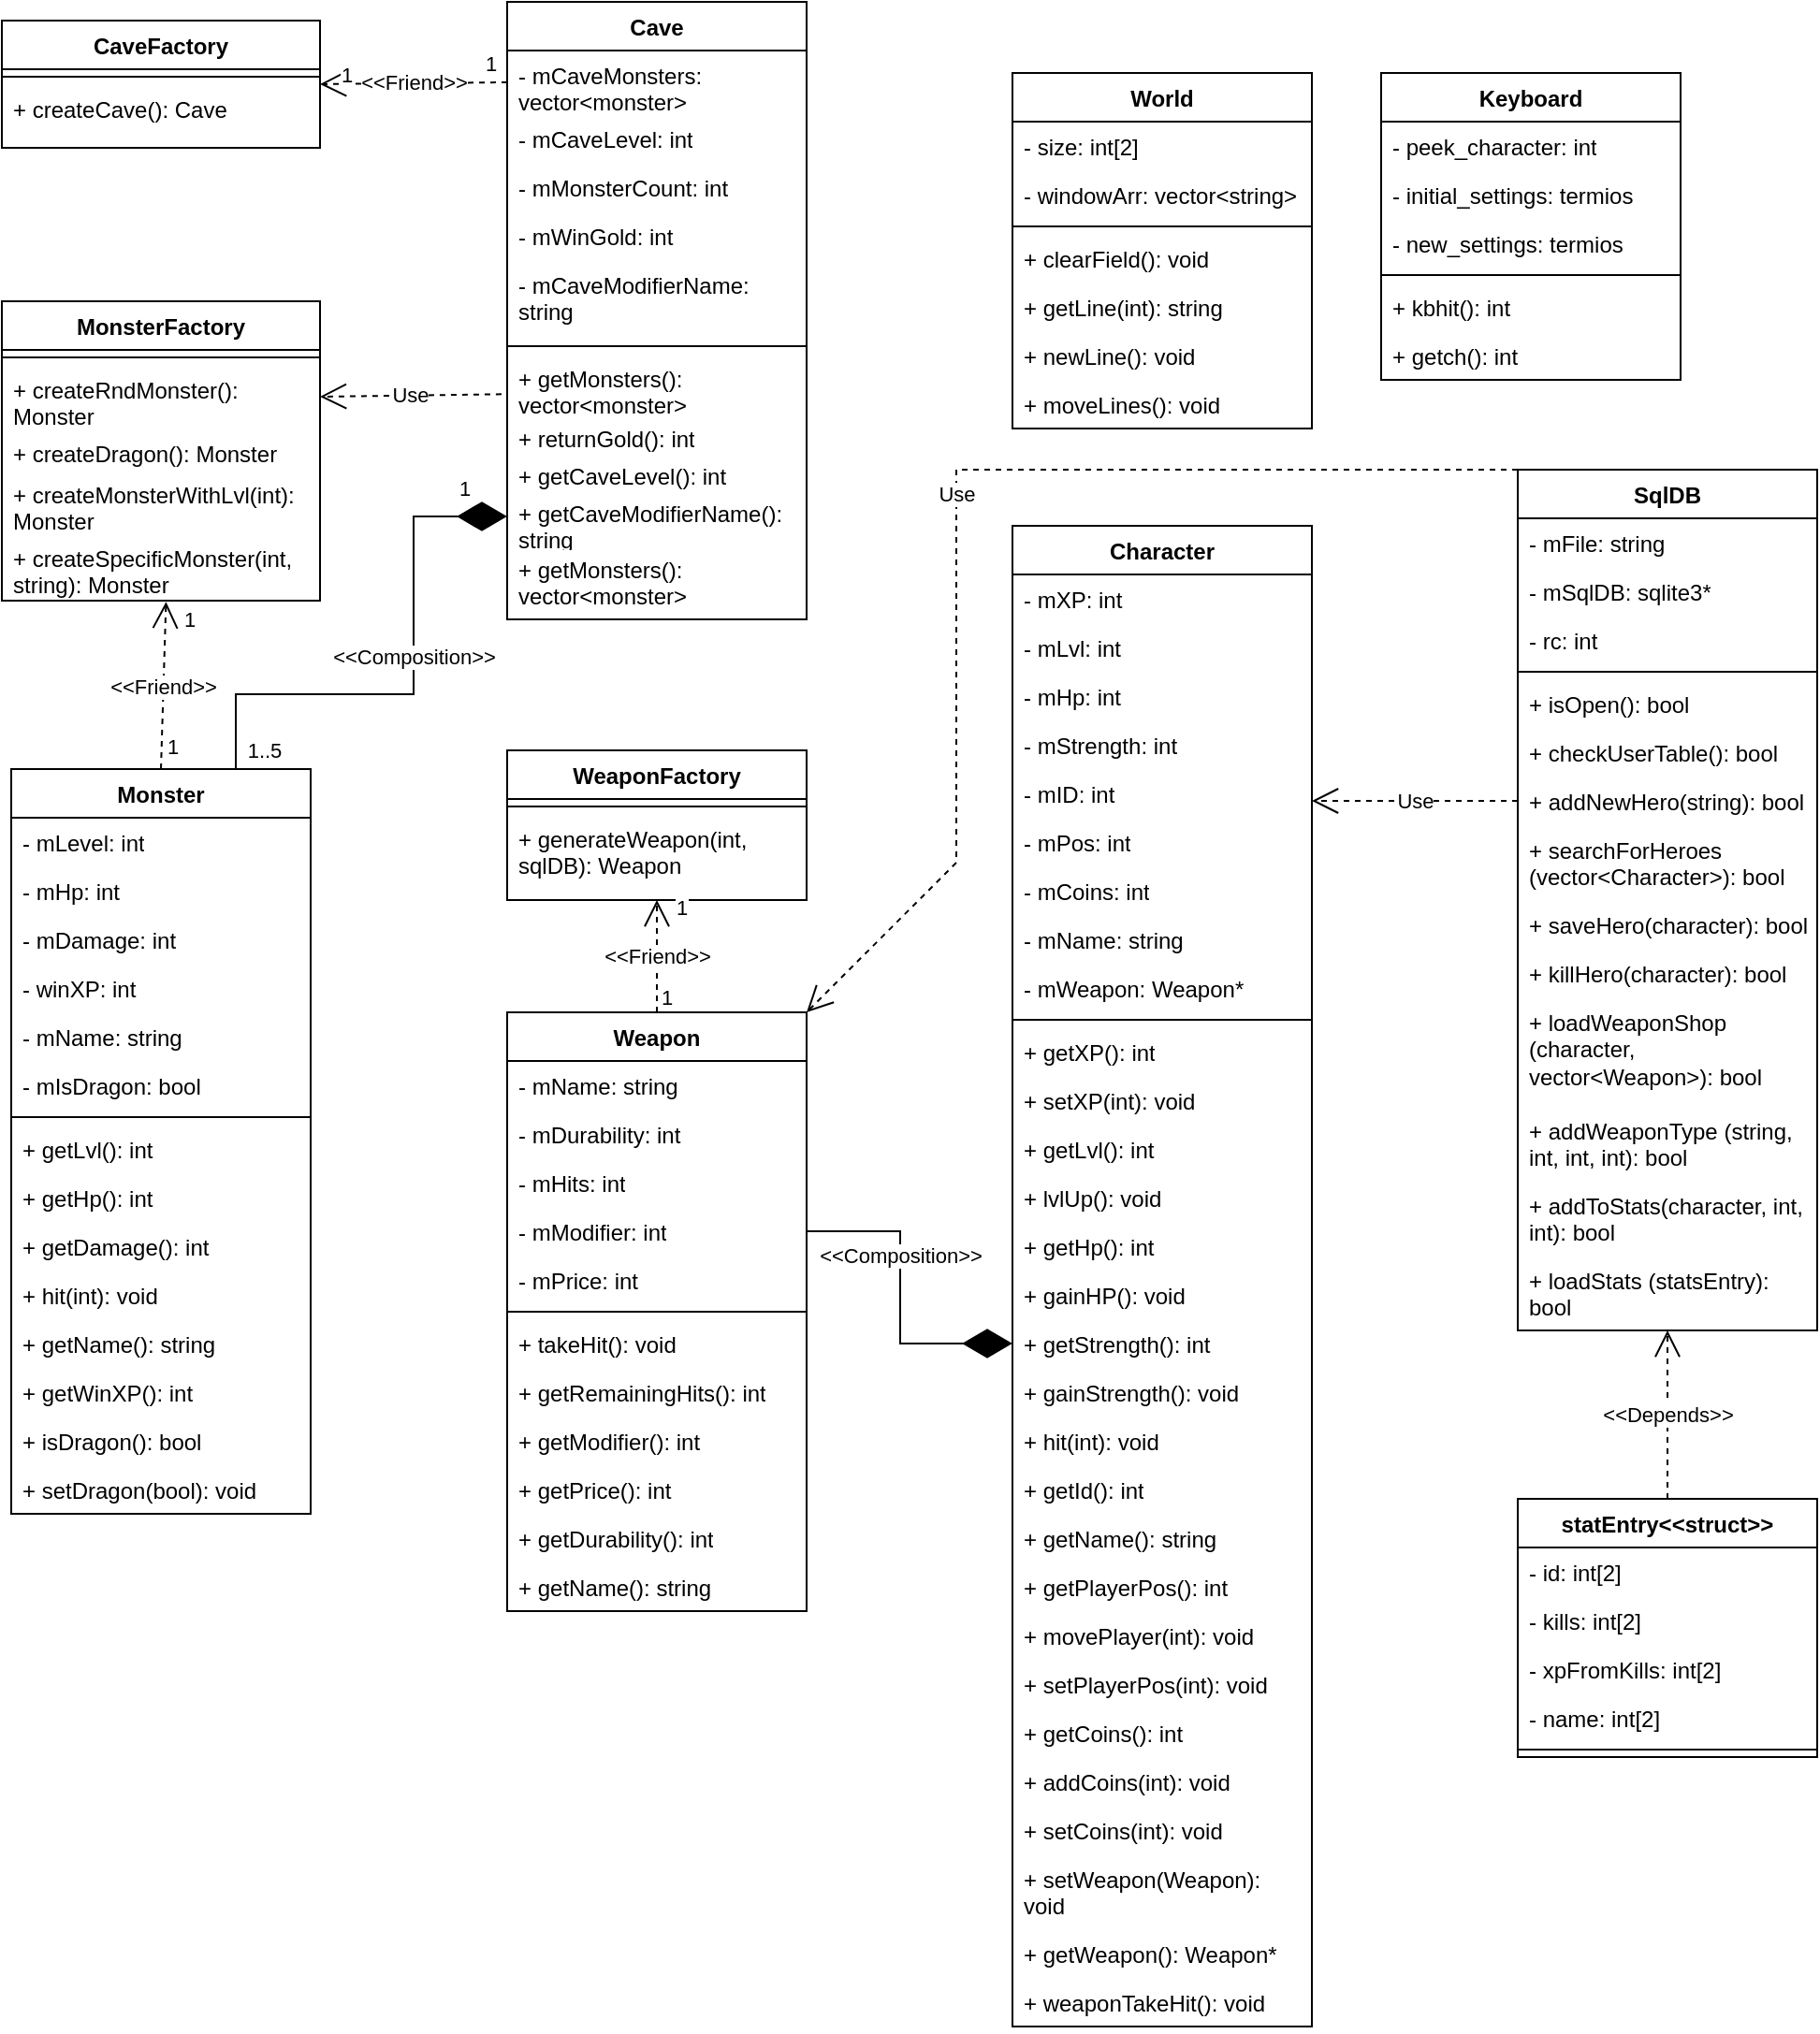 <mxfile version="27.0.5">
  <diagram id="C5RBs43oDa-KdzZeNtuy" name="Page-1">
    <mxGraphModel dx="1659" dy="971" grid="1" gridSize="10" guides="1" tooltips="1" connect="1" arrows="1" fold="1" page="1" pageScale="1" pageWidth="827" pageHeight="1169" math="0" shadow="0">
      <root>
        <mxCell id="WIyWlLk6GJQsqaUBKTNV-0" />
        <mxCell id="WIyWlLk6GJQsqaUBKTNV-1" parent="WIyWlLk6GJQsqaUBKTNV-0" />
        <mxCell id="52d4Of6Fy-C0cJoP4BgS-3" value="SqlDB" style="swimlane;fontStyle=1;align=center;verticalAlign=top;childLayout=stackLayout;horizontal=1;startSize=26;horizontalStack=0;resizeParent=1;resizeParentMax=0;resizeLast=0;collapsible=1;marginBottom=0;whiteSpace=wrap;html=1;" parent="WIyWlLk6GJQsqaUBKTNV-1" vertex="1">
          <mxGeometry x="900" y="270" width="160" height="460" as="geometry">
            <mxRectangle x="550" y="70" width="70" height="30" as="alternateBounds" />
          </mxGeometry>
        </mxCell>
        <mxCell id="52d4Of6Fy-C0cJoP4BgS-4" value="- mFile: string&lt;div&gt;&lt;br&gt;&lt;/div&gt;" style="text;strokeColor=none;fillColor=none;align=left;verticalAlign=top;spacingLeft=4;spacingRight=4;overflow=hidden;rotatable=0;points=[[0,0.5],[1,0.5]];portConstraint=eastwest;whiteSpace=wrap;html=1;" parent="52d4Of6Fy-C0cJoP4BgS-3" vertex="1">
          <mxGeometry y="26" width="160" height="26" as="geometry" />
        </mxCell>
        <mxCell id="52d4Of6Fy-C0cJoP4BgS-7" value="- mSqlDB: sqlite3*&lt;div&gt;&lt;br&gt;&lt;/div&gt;" style="text;strokeColor=none;fillColor=none;align=left;verticalAlign=top;spacingLeft=4;spacingRight=4;overflow=hidden;rotatable=0;points=[[0,0.5],[1,0.5]];portConstraint=eastwest;whiteSpace=wrap;html=1;" parent="52d4Of6Fy-C0cJoP4BgS-3" vertex="1">
          <mxGeometry y="52" width="160" height="26" as="geometry" />
        </mxCell>
        <mxCell id="52d4Of6Fy-C0cJoP4BgS-8" value="- rc: int&lt;div&gt;&lt;br&gt;&lt;/div&gt;" style="text;strokeColor=none;fillColor=none;align=left;verticalAlign=top;spacingLeft=4;spacingRight=4;overflow=hidden;rotatable=0;points=[[0,0.5],[1,0.5]];portConstraint=eastwest;whiteSpace=wrap;html=1;" parent="52d4Of6Fy-C0cJoP4BgS-3" vertex="1">
          <mxGeometry y="78" width="160" height="26" as="geometry" />
        </mxCell>
        <mxCell id="52d4Of6Fy-C0cJoP4BgS-5" value="" style="line;strokeWidth=1;fillColor=none;align=left;verticalAlign=middle;spacingTop=-1;spacingLeft=3;spacingRight=3;rotatable=0;labelPosition=right;points=[];portConstraint=eastwest;strokeColor=inherit;" parent="52d4Of6Fy-C0cJoP4BgS-3" vertex="1">
          <mxGeometry y="104" width="160" height="8" as="geometry" />
        </mxCell>
        <mxCell id="52d4Of6Fy-C0cJoP4BgS-6" value="+ isOpen(): bool" style="text;strokeColor=none;fillColor=none;align=left;verticalAlign=top;spacingLeft=4;spacingRight=4;overflow=hidden;rotatable=0;points=[[0,0.5],[1,0.5]];portConstraint=eastwest;whiteSpace=wrap;html=1;" parent="52d4Of6Fy-C0cJoP4BgS-3" vertex="1">
          <mxGeometry y="112" width="160" height="26" as="geometry" />
        </mxCell>
        <mxCell id="52d4Of6Fy-C0cJoP4BgS-9" value="+ checkUserTable(): bool" style="text;strokeColor=none;fillColor=none;align=left;verticalAlign=top;spacingLeft=4;spacingRight=4;overflow=hidden;rotatable=0;points=[[0,0.5],[1,0.5]];portConstraint=eastwest;whiteSpace=wrap;html=1;" parent="52d4Of6Fy-C0cJoP4BgS-3" vertex="1">
          <mxGeometry y="138" width="160" height="26" as="geometry" />
        </mxCell>
        <mxCell id="52d4Of6Fy-C0cJoP4BgS-10" value="+ addNewHero(string): bool" style="text;strokeColor=none;fillColor=none;align=left;verticalAlign=top;spacingLeft=4;spacingRight=4;overflow=hidden;rotatable=0;points=[[0,0.5],[1,0.5]];portConstraint=eastwest;whiteSpace=wrap;html=1;" parent="52d4Of6Fy-C0cJoP4BgS-3" vertex="1">
          <mxGeometry y="164" width="160" height="26" as="geometry" />
        </mxCell>
        <mxCell id="52d4Of6Fy-C0cJoP4BgS-12" value="+ searchForHeroes (vector&amp;lt;Character&amp;gt;): bool" style="text;strokeColor=none;fillColor=none;align=left;verticalAlign=top;spacingLeft=4;spacingRight=4;overflow=hidden;rotatable=0;points=[[0,0.5],[1,0.5]];portConstraint=eastwest;whiteSpace=wrap;html=1;" parent="52d4Of6Fy-C0cJoP4BgS-3" vertex="1">
          <mxGeometry y="190" width="160" height="40" as="geometry" />
        </mxCell>
        <mxCell id="52d4Of6Fy-C0cJoP4BgS-11" value="+ saveHero(character): bool" style="text;strokeColor=none;fillColor=none;align=left;verticalAlign=top;spacingLeft=4;spacingRight=4;overflow=hidden;rotatable=0;points=[[0,0.5],[1,0.5]];portConstraint=eastwest;whiteSpace=wrap;html=1;" parent="52d4Of6Fy-C0cJoP4BgS-3" vertex="1">
          <mxGeometry y="230" width="160" height="26" as="geometry" />
        </mxCell>
        <mxCell id="52d4Of6Fy-C0cJoP4BgS-13" value="+ killHero(character): bool" style="text;strokeColor=none;fillColor=none;align=left;verticalAlign=top;spacingLeft=4;spacingRight=4;overflow=hidden;rotatable=0;points=[[0,0.5],[1,0.5]];portConstraint=eastwest;whiteSpace=wrap;html=1;" parent="52d4Of6Fy-C0cJoP4BgS-3" vertex="1">
          <mxGeometry y="256" width="160" height="26" as="geometry" />
        </mxCell>
        <mxCell id="X3dTfaECJnd7xUHL-EBQ-15" value="+ loadWeaponShop (character, vector&amp;lt;Weapon&amp;gt;): bool" style="text;strokeColor=none;fillColor=none;align=left;verticalAlign=top;spacingLeft=4;spacingRight=4;overflow=hidden;rotatable=0;points=[[0,0.5],[1,0.5]];portConstraint=eastwest;whiteSpace=wrap;html=1;" vertex="1" parent="52d4Of6Fy-C0cJoP4BgS-3">
          <mxGeometry y="282" width="160" height="58" as="geometry" />
        </mxCell>
        <mxCell id="X3dTfaECJnd7xUHL-EBQ-16" value="+ addWeaponType (string, int, int, int): bool" style="text;strokeColor=none;fillColor=none;align=left;verticalAlign=top;spacingLeft=4;spacingRight=4;overflow=hidden;rotatable=0;points=[[0,0.5],[1,0.5]];portConstraint=eastwest;whiteSpace=wrap;html=1;" vertex="1" parent="52d4Of6Fy-C0cJoP4BgS-3">
          <mxGeometry y="340" width="160" height="40" as="geometry" />
        </mxCell>
        <mxCell id="X3dTfaECJnd7xUHL-EBQ-17" value="+ addToStats(character, int, int): bool" style="text;strokeColor=none;fillColor=none;align=left;verticalAlign=top;spacingLeft=4;spacingRight=4;overflow=hidden;rotatable=0;points=[[0,0.5],[1,0.5]];portConstraint=eastwest;whiteSpace=wrap;html=1;" vertex="1" parent="52d4Of6Fy-C0cJoP4BgS-3">
          <mxGeometry y="380" width="160" height="40" as="geometry" />
        </mxCell>
        <mxCell id="X3dTfaECJnd7xUHL-EBQ-18" value="+ loadStats (statsEntry): bool" style="text;strokeColor=none;fillColor=none;align=left;verticalAlign=top;spacingLeft=4;spacingRight=4;overflow=hidden;rotatable=0;points=[[0,0.5],[1,0.5]];portConstraint=eastwest;whiteSpace=wrap;html=1;" vertex="1" parent="52d4Of6Fy-C0cJoP4BgS-3">
          <mxGeometry y="420" width="160" height="40" as="geometry" />
        </mxCell>
        <mxCell id="52d4Of6Fy-C0cJoP4BgS-15" value="World" style="swimlane;fontStyle=1;align=center;verticalAlign=top;childLayout=stackLayout;horizontal=1;startSize=26;horizontalStack=0;resizeParent=1;resizeParentMax=0;resizeLast=0;collapsible=1;marginBottom=0;whiteSpace=wrap;html=1;" parent="WIyWlLk6GJQsqaUBKTNV-1" vertex="1">
          <mxGeometry x="630" y="58" width="160" height="190" as="geometry" />
        </mxCell>
        <mxCell id="52d4Of6Fy-C0cJoP4BgS-16" value="- size: int[2]" style="text;strokeColor=none;fillColor=none;align=left;verticalAlign=top;spacingLeft=4;spacingRight=4;overflow=hidden;rotatable=0;points=[[0,0.5],[1,0.5]];portConstraint=eastwest;whiteSpace=wrap;html=1;" parent="52d4Of6Fy-C0cJoP4BgS-15" vertex="1">
          <mxGeometry y="26" width="160" height="26" as="geometry" />
        </mxCell>
        <mxCell id="52d4Of6Fy-C0cJoP4BgS-19" value="- windowArr: vector&amp;lt;string&amp;gt;" style="text;strokeColor=none;fillColor=none;align=left;verticalAlign=top;spacingLeft=4;spacingRight=4;overflow=hidden;rotatable=0;points=[[0,0.5],[1,0.5]];portConstraint=eastwest;whiteSpace=wrap;html=1;" parent="52d4Of6Fy-C0cJoP4BgS-15" vertex="1">
          <mxGeometry y="52" width="160" height="26" as="geometry" />
        </mxCell>
        <mxCell id="52d4Of6Fy-C0cJoP4BgS-17" value="" style="line;strokeWidth=1;fillColor=none;align=left;verticalAlign=middle;spacingTop=-1;spacingLeft=3;spacingRight=3;rotatable=0;labelPosition=right;points=[];portConstraint=eastwest;strokeColor=inherit;" parent="52d4Of6Fy-C0cJoP4BgS-15" vertex="1">
          <mxGeometry y="78" width="160" height="8" as="geometry" />
        </mxCell>
        <mxCell id="52d4Of6Fy-C0cJoP4BgS-18" value="+ clearField(): void" style="text;strokeColor=none;fillColor=none;align=left;verticalAlign=top;spacingLeft=4;spacingRight=4;overflow=hidden;rotatable=0;points=[[0,0.5],[1,0.5]];portConstraint=eastwest;whiteSpace=wrap;html=1;" parent="52d4Of6Fy-C0cJoP4BgS-15" vertex="1">
          <mxGeometry y="86" width="160" height="26" as="geometry" />
        </mxCell>
        <mxCell id="52d4Of6Fy-C0cJoP4BgS-20" value="+ getLine(int): string" style="text;strokeColor=none;fillColor=none;align=left;verticalAlign=top;spacingLeft=4;spacingRight=4;overflow=hidden;rotatable=0;points=[[0,0.5],[1,0.5]];portConstraint=eastwest;whiteSpace=wrap;html=1;" parent="52d4Of6Fy-C0cJoP4BgS-15" vertex="1">
          <mxGeometry y="112" width="160" height="26" as="geometry" />
        </mxCell>
        <mxCell id="52d4Of6Fy-C0cJoP4BgS-21" value="+ newLine(): void" style="text;strokeColor=none;fillColor=none;align=left;verticalAlign=top;spacingLeft=4;spacingRight=4;overflow=hidden;rotatable=0;points=[[0,0.5],[1,0.5]];portConstraint=eastwest;whiteSpace=wrap;html=1;" parent="52d4Of6Fy-C0cJoP4BgS-15" vertex="1">
          <mxGeometry y="138" width="160" height="26" as="geometry" />
        </mxCell>
        <mxCell id="52d4Of6Fy-C0cJoP4BgS-22" value="+ moveLines(): void" style="text;strokeColor=none;fillColor=none;align=left;verticalAlign=top;spacingLeft=4;spacingRight=4;overflow=hidden;rotatable=0;points=[[0,0.5],[1,0.5]];portConstraint=eastwest;whiteSpace=wrap;html=1;" parent="52d4Of6Fy-C0cJoP4BgS-15" vertex="1">
          <mxGeometry y="164" width="160" height="26" as="geometry" />
        </mxCell>
        <mxCell id="52d4Of6Fy-C0cJoP4BgS-31" value="Monster" style="swimlane;fontStyle=1;align=center;verticalAlign=top;childLayout=stackLayout;horizontal=1;startSize=26;horizontalStack=0;resizeParent=1;resizeParentMax=0;resizeLast=0;collapsible=1;marginBottom=0;whiteSpace=wrap;html=1;" parent="WIyWlLk6GJQsqaUBKTNV-1" vertex="1">
          <mxGeometry x="95" y="430" width="160" height="398" as="geometry" />
        </mxCell>
        <mxCell id="52d4Of6Fy-C0cJoP4BgS-32" value="- mLevel: int" style="text;strokeColor=none;fillColor=none;align=left;verticalAlign=top;spacingLeft=4;spacingRight=4;overflow=hidden;rotatable=0;points=[[0,0.5],[1,0.5]];portConstraint=eastwest;whiteSpace=wrap;html=1;" parent="52d4Of6Fy-C0cJoP4BgS-31" vertex="1">
          <mxGeometry y="26" width="160" height="26" as="geometry" />
        </mxCell>
        <mxCell id="52d4Of6Fy-C0cJoP4BgS-35" value="- mHp: int" style="text;strokeColor=none;fillColor=none;align=left;verticalAlign=top;spacingLeft=4;spacingRight=4;overflow=hidden;rotatable=0;points=[[0,0.5],[1,0.5]];portConstraint=eastwest;whiteSpace=wrap;html=1;" parent="52d4Of6Fy-C0cJoP4BgS-31" vertex="1">
          <mxGeometry y="52" width="160" height="26" as="geometry" />
        </mxCell>
        <mxCell id="52d4Of6Fy-C0cJoP4BgS-36" value="- mDamage: int" style="text;strokeColor=none;fillColor=none;align=left;verticalAlign=top;spacingLeft=4;spacingRight=4;overflow=hidden;rotatable=0;points=[[0,0.5],[1,0.5]];portConstraint=eastwest;whiteSpace=wrap;html=1;" parent="52d4Of6Fy-C0cJoP4BgS-31" vertex="1">
          <mxGeometry y="78" width="160" height="26" as="geometry" />
        </mxCell>
        <mxCell id="52d4Of6Fy-C0cJoP4BgS-37" value="- winXP: int" style="text;strokeColor=none;fillColor=none;align=left;verticalAlign=top;spacingLeft=4;spacingRight=4;overflow=hidden;rotatable=0;points=[[0,0.5],[1,0.5]];portConstraint=eastwest;whiteSpace=wrap;html=1;" parent="52d4Of6Fy-C0cJoP4BgS-31" vertex="1">
          <mxGeometry y="104" width="160" height="26" as="geometry" />
        </mxCell>
        <mxCell id="52d4Of6Fy-C0cJoP4BgS-38" value="-&lt;span style=&quot;background-color: transparent; color: light-dark(rgb(0, 0, 0), rgb(255, 255, 255));&quot;&gt;&amp;nbsp;mName: string&lt;/span&gt;" style="text;strokeColor=none;fillColor=none;align=left;verticalAlign=top;spacingLeft=4;spacingRight=4;overflow=hidden;rotatable=0;points=[[0,0.5],[1,0.5]];portConstraint=eastwest;whiteSpace=wrap;html=1;" parent="52d4Of6Fy-C0cJoP4BgS-31" vertex="1">
          <mxGeometry y="130" width="160" height="26" as="geometry" />
        </mxCell>
        <mxCell id="52d4Of6Fy-C0cJoP4BgS-39" value="- mIsDragon: bool" style="text;strokeColor=none;fillColor=none;align=left;verticalAlign=top;spacingLeft=4;spacingRight=4;overflow=hidden;rotatable=0;points=[[0,0.5],[1,0.5]];portConstraint=eastwest;whiteSpace=wrap;html=1;" parent="52d4Of6Fy-C0cJoP4BgS-31" vertex="1">
          <mxGeometry y="156" width="160" height="26" as="geometry" />
        </mxCell>
        <mxCell id="52d4Of6Fy-C0cJoP4BgS-33" value="" style="line;strokeWidth=1;fillColor=none;align=left;verticalAlign=middle;spacingTop=-1;spacingLeft=3;spacingRight=3;rotatable=0;labelPosition=right;points=[];portConstraint=eastwest;strokeColor=inherit;" parent="52d4Of6Fy-C0cJoP4BgS-31" vertex="1">
          <mxGeometry y="182" width="160" height="8" as="geometry" />
        </mxCell>
        <mxCell id="52d4Of6Fy-C0cJoP4BgS-34" value="+ getLvl(): int" style="text;strokeColor=none;fillColor=none;align=left;verticalAlign=top;spacingLeft=4;spacingRight=4;overflow=hidden;rotatable=0;points=[[0,0.5],[1,0.5]];portConstraint=eastwest;whiteSpace=wrap;html=1;" parent="52d4Of6Fy-C0cJoP4BgS-31" vertex="1">
          <mxGeometry y="190" width="160" height="26" as="geometry" />
        </mxCell>
        <mxCell id="Hz8mrs35WsawnA1ujuko-34" value="+ getHp(): int" style="text;strokeColor=none;fillColor=none;align=left;verticalAlign=top;spacingLeft=4;spacingRight=4;overflow=hidden;rotatable=0;points=[[0,0.5],[1,0.5]];portConstraint=eastwest;whiteSpace=wrap;html=1;" parent="52d4Of6Fy-C0cJoP4BgS-31" vertex="1">
          <mxGeometry y="216" width="160" height="26" as="geometry" />
        </mxCell>
        <mxCell id="Hz8mrs35WsawnA1ujuko-36" value="+ getDamage(): int" style="text;strokeColor=none;fillColor=none;align=left;verticalAlign=top;spacingLeft=4;spacingRight=4;overflow=hidden;rotatable=0;points=[[0,0.5],[1,0.5]];portConstraint=eastwest;whiteSpace=wrap;html=1;" parent="52d4Of6Fy-C0cJoP4BgS-31" vertex="1">
          <mxGeometry y="242" width="160" height="26" as="geometry" />
        </mxCell>
        <mxCell id="Hz8mrs35WsawnA1ujuko-37" value="+ hit(int): void" style="text;strokeColor=none;fillColor=none;align=left;verticalAlign=top;spacingLeft=4;spacingRight=4;overflow=hidden;rotatable=0;points=[[0,0.5],[1,0.5]];portConstraint=eastwest;whiteSpace=wrap;html=1;" parent="52d4Of6Fy-C0cJoP4BgS-31" vertex="1">
          <mxGeometry y="268" width="160" height="26" as="geometry" />
        </mxCell>
        <mxCell id="Hz8mrs35WsawnA1ujuko-39" value="+ getName(): string" style="text;strokeColor=none;fillColor=none;align=left;verticalAlign=top;spacingLeft=4;spacingRight=4;overflow=hidden;rotatable=0;points=[[0,0.5],[1,0.5]];portConstraint=eastwest;whiteSpace=wrap;html=1;" parent="52d4Of6Fy-C0cJoP4BgS-31" vertex="1">
          <mxGeometry y="294" width="160" height="26" as="geometry" />
        </mxCell>
        <mxCell id="Hz8mrs35WsawnA1ujuko-38" value="+ getWinXP(): int" style="text;strokeColor=none;fillColor=none;align=left;verticalAlign=top;spacingLeft=4;spacingRight=4;overflow=hidden;rotatable=0;points=[[0,0.5],[1,0.5]];portConstraint=eastwest;whiteSpace=wrap;html=1;" parent="52d4Of6Fy-C0cJoP4BgS-31" vertex="1">
          <mxGeometry y="320" width="160" height="26" as="geometry" />
        </mxCell>
        <mxCell id="Hz8mrs35WsawnA1ujuko-35" value="+ isDragon(): bool" style="text;strokeColor=none;fillColor=none;align=left;verticalAlign=top;spacingLeft=4;spacingRight=4;overflow=hidden;rotatable=0;points=[[0,0.5],[1,0.5]];portConstraint=eastwest;whiteSpace=wrap;html=1;" parent="52d4Of6Fy-C0cJoP4BgS-31" vertex="1">
          <mxGeometry y="346" width="160" height="26" as="geometry" />
        </mxCell>
        <mxCell id="Hz8mrs35WsawnA1ujuko-40" value="+ setDragon(bool): void" style="text;strokeColor=none;fillColor=none;align=left;verticalAlign=top;spacingLeft=4;spacingRight=4;overflow=hidden;rotatable=0;points=[[0,0.5],[1,0.5]];portConstraint=eastwest;whiteSpace=wrap;html=1;" parent="52d4Of6Fy-C0cJoP4BgS-31" vertex="1">
          <mxGeometry y="372" width="160" height="26" as="geometry" />
        </mxCell>
        <mxCell id="52d4Of6Fy-C0cJoP4BgS-40" value="CaveFactory" style="swimlane;fontStyle=1;align=center;verticalAlign=top;childLayout=stackLayout;horizontal=1;startSize=26;horizontalStack=0;resizeParent=1;resizeParentMax=0;resizeLast=0;collapsible=1;marginBottom=0;whiteSpace=wrap;html=1;" parent="WIyWlLk6GJQsqaUBKTNV-1" vertex="1">
          <mxGeometry x="90" y="30" width="170" height="68" as="geometry" />
        </mxCell>
        <mxCell id="52d4Of6Fy-C0cJoP4BgS-41" value="" style="line;strokeWidth=1;fillColor=none;align=left;verticalAlign=middle;spacingTop=-1;spacingLeft=3;spacingRight=3;rotatable=0;labelPosition=right;points=[];portConstraint=eastwest;strokeColor=inherit;" parent="52d4Of6Fy-C0cJoP4BgS-40" vertex="1">
          <mxGeometry y="26" width="170" height="8" as="geometry" />
        </mxCell>
        <mxCell id="52d4Of6Fy-C0cJoP4BgS-42" value="+ createCave(): Cave" style="text;strokeColor=none;fillColor=none;align=left;verticalAlign=top;spacingLeft=4;spacingRight=4;overflow=hidden;rotatable=0;points=[[0,0.5],[1,0.5]];portConstraint=eastwest;whiteSpace=wrap;html=1;" parent="52d4Of6Fy-C0cJoP4BgS-40" vertex="1">
          <mxGeometry y="34" width="170" height="34" as="geometry" />
        </mxCell>
        <mxCell id="52d4Of6Fy-C0cJoP4BgS-46" value="Cave" style="swimlane;fontStyle=1;align=center;verticalAlign=top;childLayout=stackLayout;horizontal=1;startSize=26;horizontalStack=0;resizeParent=1;resizeParentMax=0;resizeLast=0;collapsible=1;marginBottom=0;whiteSpace=wrap;html=1;" parent="WIyWlLk6GJQsqaUBKTNV-1" vertex="1">
          <mxGeometry x="360" y="20" width="160" height="330" as="geometry" />
        </mxCell>
        <mxCell id="52d4Of6Fy-C0cJoP4BgS-47" value="- mCaveMonsters: vector&amp;lt;monster&amp;gt;" style="text;strokeColor=none;fillColor=none;align=left;verticalAlign=top;spacingLeft=4;spacingRight=4;overflow=hidden;rotatable=0;points=[[0,0.5],[1,0.5]];portConstraint=eastwest;whiteSpace=wrap;html=1;" parent="52d4Of6Fy-C0cJoP4BgS-46" vertex="1">
          <mxGeometry y="26" width="160" height="34" as="geometry" />
        </mxCell>
        <mxCell id="52d4Of6Fy-C0cJoP4BgS-48" value="- mCaveLevel: int" style="text;strokeColor=none;fillColor=none;align=left;verticalAlign=top;spacingLeft=4;spacingRight=4;overflow=hidden;rotatable=0;points=[[0,0.5],[1,0.5]];portConstraint=eastwest;whiteSpace=wrap;html=1;" parent="52d4Of6Fy-C0cJoP4BgS-46" vertex="1">
          <mxGeometry y="60" width="160" height="26" as="geometry" />
        </mxCell>
        <mxCell id="52d4Of6Fy-C0cJoP4BgS-49" value="- mMonsterCount: int" style="text;strokeColor=none;fillColor=none;align=left;verticalAlign=top;spacingLeft=4;spacingRight=4;overflow=hidden;rotatable=0;points=[[0,0.5],[1,0.5]];portConstraint=eastwest;whiteSpace=wrap;html=1;" parent="52d4Of6Fy-C0cJoP4BgS-46" vertex="1">
          <mxGeometry y="86" width="160" height="26" as="geometry" />
        </mxCell>
        <mxCell id="52d4Of6Fy-C0cJoP4BgS-50" value="- mWinGold: int" style="text;strokeColor=none;fillColor=none;align=left;verticalAlign=top;spacingLeft=4;spacingRight=4;overflow=hidden;rotatable=0;points=[[0,0.5],[1,0.5]];portConstraint=eastwest;whiteSpace=wrap;html=1;" parent="52d4Of6Fy-C0cJoP4BgS-46" vertex="1">
          <mxGeometry y="112" width="160" height="26" as="geometry" />
        </mxCell>
        <mxCell id="52d4Of6Fy-C0cJoP4BgS-51" value="- mCaveModifierName: string" style="text;strokeColor=none;fillColor=none;align=left;verticalAlign=top;spacingLeft=4;spacingRight=4;overflow=hidden;rotatable=0;points=[[0,0.5],[1,0.5]];portConstraint=eastwest;whiteSpace=wrap;html=1;" parent="52d4Of6Fy-C0cJoP4BgS-46" vertex="1">
          <mxGeometry y="138" width="160" height="42" as="geometry" />
        </mxCell>
        <mxCell id="52d4Of6Fy-C0cJoP4BgS-53" value="" style="line;strokeWidth=1;fillColor=none;align=left;verticalAlign=middle;spacingTop=-1;spacingLeft=3;spacingRight=3;rotatable=0;labelPosition=right;points=[];portConstraint=eastwest;strokeColor=inherit;" parent="52d4Of6Fy-C0cJoP4BgS-46" vertex="1">
          <mxGeometry y="180" width="160" height="8" as="geometry" />
        </mxCell>
        <mxCell id="52d4Of6Fy-C0cJoP4BgS-54" value="+ getMonsters(): vector&amp;lt;monster&amp;gt;" style="text;strokeColor=none;fillColor=none;align=left;verticalAlign=top;spacingLeft=4;spacingRight=4;overflow=hidden;rotatable=0;points=[[0,0.5],[1,0.5]];portConstraint=eastwest;whiteSpace=wrap;html=1;" parent="52d4Of6Fy-C0cJoP4BgS-46" vertex="1">
          <mxGeometry y="188" width="160" height="32" as="geometry" />
        </mxCell>
        <mxCell id="52d4Of6Fy-C0cJoP4BgS-55" value="+ returnGold(): int" style="text;strokeColor=none;fillColor=none;align=left;verticalAlign=top;spacingLeft=4;spacingRight=4;overflow=hidden;rotatable=0;points=[[0,0.5],[1,0.5]];portConstraint=eastwest;whiteSpace=wrap;html=1;" parent="52d4Of6Fy-C0cJoP4BgS-46" vertex="1">
          <mxGeometry y="220" width="160" height="20" as="geometry" />
        </mxCell>
        <mxCell id="52d4Of6Fy-C0cJoP4BgS-58" value="+ getCaveLevel(): int" style="text;strokeColor=none;fillColor=none;align=left;verticalAlign=top;spacingLeft=4;spacingRight=4;overflow=hidden;rotatable=0;points=[[0,0.5],[1,0.5]];portConstraint=eastwest;whiteSpace=wrap;html=1;" parent="52d4Of6Fy-C0cJoP4BgS-46" vertex="1">
          <mxGeometry y="240" width="160" height="20" as="geometry" />
        </mxCell>
        <mxCell id="52d4Of6Fy-C0cJoP4BgS-56" value="+ getCaveModifierName(): string" style="text;strokeColor=none;fillColor=none;align=left;verticalAlign=top;spacingLeft=4;spacingRight=4;overflow=hidden;rotatable=0;points=[[0,0.5],[1,0.5]];portConstraint=eastwest;whiteSpace=wrap;html=1;" parent="52d4Of6Fy-C0cJoP4BgS-46" vertex="1">
          <mxGeometry y="260" width="160" height="30" as="geometry" />
        </mxCell>
        <mxCell id="52d4Of6Fy-C0cJoP4BgS-57" value="+ getMonsters(): vector&amp;lt;monster&amp;gt;" style="text;strokeColor=none;fillColor=none;align=left;verticalAlign=top;spacingLeft=4;spacingRight=4;overflow=hidden;rotatable=0;points=[[0,0.5],[1,0.5]];portConstraint=eastwest;whiteSpace=wrap;html=1;" parent="52d4Of6Fy-C0cJoP4BgS-46" vertex="1">
          <mxGeometry y="290" width="160" height="40" as="geometry" />
        </mxCell>
        <mxCell id="52d4Of6Fy-C0cJoP4BgS-89" value="Use" style="endArrow=open;endSize=12;dashed=1;html=1;rounded=0;exitX=-0.019;exitY=0.677;exitDx=0;exitDy=0;entryX=1;entryY=0.5;entryDx=0;entryDy=0;exitPerimeter=0;" parent="WIyWlLk6GJQsqaUBKTNV-1" source="52d4Of6Fy-C0cJoP4BgS-54" target="52d4Of6Fy-C0cJoP4BgS-25" edge="1">
          <mxGeometry width="160" relative="1" as="geometry">
            <mxPoint x="320" y="420" as="sourcePoint" />
            <mxPoint x="480" y="420" as="targetPoint" />
          </mxGeometry>
        </mxCell>
        <mxCell id="52d4Of6Fy-C0cJoP4BgS-91" value="Character" style="swimlane;fontStyle=1;align=center;verticalAlign=top;childLayout=stackLayout;horizontal=1;startSize=26;horizontalStack=0;resizeParent=1;resizeParentMax=0;resizeLast=0;collapsible=1;marginBottom=0;whiteSpace=wrap;html=1;" parent="WIyWlLk6GJQsqaUBKTNV-1" vertex="1">
          <mxGeometry x="630" y="300" width="160" height="802" as="geometry" />
        </mxCell>
        <mxCell id="52d4Of6Fy-C0cJoP4BgS-92" value="- mXP: int" style="text;strokeColor=none;fillColor=none;align=left;verticalAlign=top;spacingLeft=4;spacingRight=4;overflow=hidden;rotatable=0;points=[[0,0.5],[1,0.5]];portConstraint=eastwest;whiteSpace=wrap;html=1;" parent="52d4Of6Fy-C0cJoP4BgS-91" vertex="1">
          <mxGeometry y="26" width="160" height="26" as="geometry" />
        </mxCell>
        <mxCell id="52d4Of6Fy-C0cJoP4BgS-112" value="- mLvl: int" style="text;strokeColor=none;fillColor=none;align=left;verticalAlign=top;spacingLeft=4;spacingRight=4;overflow=hidden;rotatable=0;points=[[0,0.5],[1,0.5]];portConstraint=eastwest;whiteSpace=wrap;html=1;" parent="52d4Of6Fy-C0cJoP4BgS-91" vertex="1">
          <mxGeometry y="52" width="160" height="26" as="geometry" />
        </mxCell>
        <mxCell id="52d4Of6Fy-C0cJoP4BgS-114" value="- mHp: int" style="text;strokeColor=none;fillColor=none;align=left;verticalAlign=top;spacingLeft=4;spacingRight=4;overflow=hidden;rotatable=0;points=[[0,0.5],[1,0.5]];portConstraint=eastwest;whiteSpace=wrap;html=1;" parent="52d4Of6Fy-C0cJoP4BgS-91" vertex="1">
          <mxGeometry y="78" width="160" height="26" as="geometry" />
        </mxCell>
        <mxCell id="52d4Of6Fy-C0cJoP4BgS-116" value="- mStrength: int" style="text;strokeColor=none;fillColor=none;align=left;verticalAlign=top;spacingLeft=4;spacingRight=4;overflow=hidden;rotatable=0;points=[[0,0.5],[1,0.5]];portConstraint=eastwest;whiteSpace=wrap;html=1;" parent="52d4Of6Fy-C0cJoP4BgS-91" vertex="1">
          <mxGeometry y="104" width="160" height="26" as="geometry" />
        </mxCell>
        <mxCell id="52d4Of6Fy-C0cJoP4BgS-115" value="- mID: int" style="text;strokeColor=none;fillColor=none;align=left;verticalAlign=top;spacingLeft=4;spacingRight=4;overflow=hidden;rotatable=0;points=[[0,0.5],[1,0.5]];portConstraint=eastwest;whiteSpace=wrap;html=1;" parent="52d4Of6Fy-C0cJoP4BgS-91" vertex="1">
          <mxGeometry y="130" width="160" height="26" as="geometry" />
        </mxCell>
        <mxCell id="52d4Of6Fy-C0cJoP4BgS-113" value="- mPos: int" style="text;strokeColor=none;fillColor=none;align=left;verticalAlign=top;spacingLeft=4;spacingRight=4;overflow=hidden;rotatable=0;points=[[0,0.5],[1,0.5]];portConstraint=eastwest;whiteSpace=wrap;html=1;" parent="52d4Of6Fy-C0cJoP4BgS-91" vertex="1">
          <mxGeometry y="156" width="160" height="26" as="geometry" />
        </mxCell>
        <mxCell id="52d4Of6Fy-C0cJoP4BgS-117" value="- mCoins: int" style="text;strokeColor=none;fillColor=none;align=left;verticalAlign=top;spacingLeft=4;spacingRight=4;overflow=hidden;rotatable=0;points=[[0,0.5],[1,0.5]];portConstraint=eastwest;whiteSpace=wrap;html=1;" parent="52d4Of6Fy-C0cJoP4BgS-91" vertex="1">
          <mxGeometry y="182" width="160" height="26" as="geometry" />
        </mxCell>
        <mxCell id="52d4Of6Fy-C0cJoP4BgS-111" value="-&lt;span style=&quot;background-color: transparent; color: light-dark(rgb(0, 0, 0), rgb(255, 255, 255));&quot;&gt;&amp;nbsp;mName: string&lt;/span&gt;" style="text;strokeColor=none;fillColor=none;align=left;verticalAlign=top;spacingLeft=4;spacingRight=4;overflow=hidden;rotatable=0;points=[[0,0.5],[1,0.5]];portConstraint=eastwest;whiteSpace=wrap;html=1;" parent="52d4Of6Fy-C0cJoP4BgS-91" vertex="1">
          <mxGeometry y="208" width="160" height="26" as="geometry" />
        </mxCell>
        <mxCell id="Hz8mrs35WsawnA1ujuko-21" value="-&lt;span style=&quot;background-color: transparent; color: light-dark(rgb(0, 0, 0), rgb(255, 255, 255));&quot;&gt;&amp;nbsp;mWeapon: Weapon*&lt;/span&gt;" style="text;strokeColor=none;fillColor=none;align=left;verticalAlign=top;spacingLeft=4;spacingRight=4;overflow=hidden;rotatable=0;points=[[0,0.5],[1,0.5]];portConstraint=eastwest;whiteSpace=wrap;html=1;" parent="52d4Of6Fy-C0cJoP4BgS-91" vertex="1">
          <mxGeometry y="234" width="160" height="26" as="geometry" />
        </mxCell>
        <mxCell id="52d4Of6Fy-C0cJoP4BgS-93" value="" style="line;strokeWidth=1;fillColor=none;align=left;verticalAlign=middle;spacingTop=-1;spacingLeft=3;spacingRight=3;rotatable=0;labelPosition=right;points=[];portConstraint=eastwest;strokeColor=inherit;" parent="52d4Of6Fy-C0cJoP4BgS-91" vertex="1">
          <mxGeometry y="260" width="160" height="8" as="geometry" />
        </mxCell>
        <mxCell id="52d4Of6Fy-C0cJoP4BgS-94" value="+ getXP(): int" style="text;strokeColor=none;fillColor=none;align=left;verticalAlign=top;spacingLeft=4;spacingRight=4;overflow=hidden;rotatable=0;points=[[0,0.5],[1,0.5]];portConstraint=eastwest;whiteSpace=wrap;html=1;" parent="52d4Of6Fy-C0cJoP4BgS-91" vertex="1">
          <mxGeometry y="268" width="160" height="26" as="geometry" />
        </mxCell>
        <mxCell id="52d4Of6Fy-C0cJoP4BgS-95" value="+ setXP(int): void" style="text;strokeColor=none;fillColor=none;align=left;verticalAlign=top;spacingLeft=4;spacingRight=4;overflow=hidden;rotatable=0;points=[[0,0.5],[1,0.5]];portConstraint=eastwest;whiteSpace=wrap;html=1;" parent="52d4Of6Fy-C0cJoP4BgS-91" vertex="1">
          <mxGeometry y="294" width="160" height="26" as="geometry" />
        </mxCell>
        <mxCell id="52d4Of6Fy-C0cJoP4BgS-99" value="+ getLvl(): int" style="text;strokeColor=none;fillColor=none;align=left;verticalAlign=top;spacingLeft=4;spacingRight=4;overflow=hidden;rotatable=0;points=[[0,0.5],[1,0.5]];portConstraint=eastwest;whiteSpace=wrap;html=1;" parent="52d4Of6Fy-C0cJoP4BgS-91" vertex="1">
          <mxGeometry y="320" width="160" height="26" as="geometry" />
        </mxCell>
        <mxCell id="52d4Of6Fy-C0cJoP4BgS-102" value="+ lvlUp(): void" style="text;strokeColor=none;fillColor=none;align=left;verticalAlign=top;spacingLeft=4;spacingRight=4;overflow=hidden;rotatable=0;points=[[0,0.5],[1,0.5]];portConstraint=eastwest;whiteSpace=wrap;html=1;" parent="52d4Of6Fy-C0cJoP4BgS-91" vertex="1">
          <mxGeometry y="346" width="160" height="26" as="geometry" />
        </mxCell>
        <mxCell id="52d4Of6Fy-C0cJoP4BgS-101" value="+ getHp(): int" style="text;strokeColor=none;fillColor=none;align=left;verticalAlign=top;spacingLeft=4;spacingRight=4;overflow=hidden;rotatable=0;points=[[0,0.5],[1,0.5]];portConstraint=eastwest;whiteSpace=wrap;html=1;" parent="52d4Of6Fy-C0cJoP4BgS-91" vertex="1">
          <mxGeometry y="372" width="160" height="26" as="geometry" />
        </mxCell>
        <mxCell id="52d4Of6Fy-C0cJoP4BgS-100" value="+ gainHP(): void" style="text;strokeColor=none;fillColor=none;align=left;verticalAlign=top;spacingLeft=4;spacingRight=4;overflow=hidden;rotatable=0;points=[[0,0.5],[1,0.5]];portConstraint=eastwest;whiteSpace=wrap;html=1;" parent="52d4Of6Fy-C0cJoP4BgS-91" vertex="1">
          <mxGeometry y="398" width="160" height="26" as="geometry" />
        </mxCell>
        <mxCell id="52d4Of6Fy-C0cJoP4BgS-98" value="+ getStrength(): int" style="text;strokeColor=none;fillColor=none;align=left;verticalAlign=top;spacingLeft=4;spacingRight=4;overflow=hidden;rotatable=0;points=[[0,0.5],[1,0.5]];portConstraint=eastwest;whiteSpace=wrap;html=1;" parent="52d4Of6Fy-C0cJoP4BgS-91" vertex="1">
          <mxGeometry y="424" width="160" height="26" as="geometry" />
        </mxCell>
        <mxCell id="52d4Of6Fy-C0cJoP4BgS-97" value="+ gainStrength(): void" style="text;strokeColor=none;fillColor=none;align=left;verticalAlign=top;spacingLeft=4;spacingRight=4;overflow=hidden;rotatable=0;points=[[0,0.5],[1,0.5]];portConstraint=eastwest;whiteSpace=wrap;html=1;" parent="52d4Of6Fy-C0cJoP4BgS-91" vertex="1">
          <mxGeometry y="450" width="160" height="26" as="geometry" />
        </mxCell>
        <mxCell id="52d4Of6Fy-C0cJoP4BgS-103" value="+ hit(int): void" style="text;strokeColor=none;fillColor=none;align=left;verticalAlign=top;spacingLeft=4;spacingRight=4;overflow=hidden;rotatable=0;points=[[0,0.5],[1,0.5]];portConstraint=eastwest;whiteSpace=wrap;html=1;" parent="52d4Of6Fy-C0cJoP4BgS-91" vertex="1">
          <mxGeometry y="476" width="160" height="26" as="geometry" />
        </mxCell>
        <mxCell id="52d4Of6Fy-C0cJoP4BgS-106" value="+ getId(): int" style="text;strokeColor=none;fillColor=none;align=left;verticalAlign=top;spacingLeft=4;spacingRight=4;overflow=hidden;rotatable=0;points=[[0,0.5],[1,0.5]];portConstraint=eastwest;whiteSpace=wrap;html=1;" parent="52d4Of6Fy-C0cJoP4BgS-91" vertex="1">
          <mxGeometry y="502" width="160" height="26" as="geometry" />
        </mxCell>
        <mxCell id="52d4Of6Fy-C0cJoP4BgS-109" value="+ getName(): string" style="text;strokeColor=none;fillColor=none;align=left;verticalAlign=top;spacingLeft=4;spacingRight=4;overflow=hidden;rotatable=0;points=[[0,0.5],[1,0.5]];portConstraint=eastwest;whiteSpace=wrap;html=1;" parent="52d4Of6Fy-C0cJoP4BgS-91" vertex="1">
          <mxGeometry y="528" width="160" height="26" as="geometry" />
        </mxCell>
        <mxCell id="52d4Of6Fy-C0cJoP4BgS-108" value="+ getPlayerPos(): int" style="text;strokeColor=none;fillColor=none;align=left;verticalAlign=top;spacingLeft=4;spacingRight=4;overflow=hidden;rotatable=0;points=[[0,0.5],[1,0.5]];portConstraint=eastwest;whiteSpace=wrap;html=1;" parent="52d4Of6Fy-C0cJoP4BgS-91" vertex="1">
          <mxGeometry y="554" width="160" height="26" as="geometry" />
        </mxCell>
        <mxCell id="52d4Of6Fy-C0cJoP4BgS-107" value="+ movePlayer(int): void" style="text;strokeColor=none;fillColor=none;align=left;verticalAlign=top;spacingLeft=4;spacingRight=4;overflow=hidden;rotatable=0;points=[[0,0.5],[1,0.5]];portConstraint=eastwest;whiteSpace=wrap;html=1;" parent="52d4Of6Fy-C0cJoP4BgS-91" vertex="1">
          <mxGeometry y="580" width="160" height="26" as="geometry" />
        </mxCell>
        <mxCell id="52d4Of6Fy-C0cJoP4BgS-110" value="+ setPlayerPos(int): void" style="text;strokeColor=none;fillColor=none;align=left;verticalAlign=top;spacingLeft=4;spacingRight=4;overflow=hidden;rotatable=0;points=[[0,0.5],[1,0.5]];portConstraint=eastwest;whiteSpace=wrap;html=1;" parent="52d4Of6Fy-C0cJoP4BgS-91" vertex="1">
          <mxGeometry y="606" width="160" height="26" as="geometry" />
        </mxCell>
        <mxCell id="52d4Of6Fy-C0cJoP4BgS-105" value="+ getCoins(): int" style="text;strokeColor=none;fillColor=none;align=left;verticalAlign=top;spacingLeft=4;spacingRight=4;overflow=hidden;rotatable=0;points=[[0,0.5],[1,0.5]];portConstraint=eastwest;whiteSpace=wrap;html=1;" parent="52d4Of6Fy-C0cJoP4BgS-91" vertex="1">
          <mxGeometry y="632" width="160" height="26" as="geometry" />
        </mxCell>
        <mxCell id="52d4Of6Fy-C0cJoP4BgS-104" value="+ addCoins(int): void" style="text;strokeColor=none;fillColor=none;align=left;verticalAlign=top;spacingLeft=4;spacingRight=4;overflow=hidden;rotatable=0;points=[[0,0.5],[1,0.5]];portConstraint=eastwest;whiteSpace=wrap;html=1;" parent="52d4Of6Fy-C0cJoP4BgS-91" vertex="1">
          <mxGeometry y="658" width="160" height="26" as="geometry" />
        </mxCell>
        <mxCell id="52d4Of6Fy-C0cJoP4BgS-96" value="+ setCoins(int): void" style="text;strokeColor=none;fillColor=none;align=left;verticalAlign=top;spacingLeft=4;spacingRight=4;overflow=hidden;rotatable=0;points=[[0,0.5],[1,0.5]];portConstraint=eastwest;whiteSpace=wrap;html=1;" parent="52d4Of6Fy-C0cJoP4BgS-91" vertex="1">
          <mxGeometry y="684" width="160" height="26" as="geometry" />
        </mxCell>
        <mxCell id="Hz8mrs35WsawnA1ujuko-22" value="+ setWeapon(Weapon): void" style="text;strokeColor=none;fillColor=none;align=left;verticalAlign=top;spacingLeft=4;spacingRight=4;overflow=hidden;rotatable=0;points=[[0,0.5],[1,0.5]];portConstraint=eastwest;whiteSpace=wrap;html=1;" parent="52d4Of6Fy-C0cJoP4BgS-91" vertex="1">
          <mxGeometry y="710" width="160" height="40" as="geometry" />
        </mxCell>
        <mxCell id="Hz8mrs35WsawnA1ujuko-23" value="+ getWeapon(): Weapon*" style="text;strokeColor=none;fillColor=none;align=left;verticalAlign=top;spacingLeft=4;spacingRight=4;overflow=hidden;rotatable=0;points=[[0,0.5],[1,0.5]];portConstraint=eastwest;whiteSpace=wrap;html=1;" parent="52d4Of6Fy-C0cJoP4BgS-91" vertex="1">
          <mxGeometry y="750" width="160" height="26" as="geometry" />
        </mxCell>
        <mxCell id="Hz8mrs35WsawnA1ujuko-24" value="+ weaponTakeHit(): void" style="text;strokeColor=none;fillColor=none;align=left;verticalAlign=top;spacingLeft=4;spacingRight=4;overflow=hidden;rotatable=0;points=[[0,0.5],[1,0.5]];portConstraint=eastwest;whiteSpace=wrap;html=1;" parent="52d4Of6Fy-C0cJoP4BgS-91" vertex="1">
          <mxGeometry y="776" width="160" height="26" as="geometry" />
        </mxCell>
        <mxCell id="52d4Of6Fy-C0cJoP4BgS-122" value="Keyboard" style="swimlane;fontStyle=1;align=center;verticalAlign=top;childLayout=stackLayout;horizontal=1;startSize=26;horizontalStack=0;resizeParent=1;resizeParentMax=0;resizeLast=0;collapsible=1;marginBottom=0;whiteSpace=wrap;html=1;" parent="WIyWlLk6GJQsqaUBKTNV-1" vertex="1">
          <mxGeometry x="827" y="58" width="160" height="164" as="geometry" />
        </mxCell>
        <mxCell id="52d4Of6Fy-C0cJoP4BgS-123" value="- peek_character: int" style="text;strokeColor=none;fillColor=none;align=left;verticalAlign=top;spacingLeft=4;spacingRight=4;overflow=hidden;rotatable=0;points=[[0,0.5],[1,0.5]];portConstraint=eastwest;whiteSpace=wrap;html=1;" parent="52d4Of6Fy-C0cJoP4BgS-122" vertex="1">
          <mxGeometry y="26" width="160" height="26" as="geometry" />
        </mxCell>
        <mxCell id="52d4Of6Fy-C0cJoP4BgS-126" value="- initial_settings: termios" style="text;strokeColor=none;fillColor=none;align=left;verticalAlign=top;spacingLeft=4;spacingRight=4;overflow=hidden;rotatable=0;points=[[0,0.5],[1,0.5]];portConstraint=eastwest;whiteSpace=wrap;html=1;" parent="52d4Of6Fy-C0cJoP4BgS-122" vertex="1">
          <mxGeometry y="52" width="160" height="26" as="geometry" />
        </mxCell>
        <mxCell id="52d4Of6Fy-C0cJoP4BgS-127" value="- new_settings: termios" style="text;strokeColor=none;fillColor=none;align=left;verticalAlign=top;spacingLeft=4;spacingRight=4;overflow=hidden;rotatable=0;points=[[0,0.5],[1,0.5]];portConstraint=eastwest;whiteSpace=wrap;html=1;" parent="52d4Of6Fy-C0cJoP4BgS-122" vertex="1">
          <mxGeometry y="78" width="160" height="26" as="geometry" />
        </mxCell>
        <mxCell id="52d4Of6Fy-C0cJoP4BgS-124" value="" style="line;strokeWidth=1;fillColor=none;align=left;verticalAlign=middle;spacingTop=-1;spacingLeft=3;spacingRight=3;rotatable=0;labelPosition=right;points=[];portConstraint=eastwest;strokeColor=inherit;" parent="52d4Of6Fy-C0cJoP4BgS-122" vertex="1">
          <mxGeometry y="104" width="160" height="8" as="geometry" />
        </mxCell>
        <mxCell id="52d4Of6Fy-C0cJoP4BgS-125" value="+ kbhit(): int" style="text;strokeColor=none;fillColor=none;align=left;verticalAlign=top;spacingLeft=4;spacingRight=4;overflow=hidden;rotatable=0;points=[[0,0.5],[1,0.5]];portConstraint=eastwest;whiteSpace=wrap;html=1;" parent="52d4Of6Fy-C0cJoP4BgS-122" vertex="1">
          <mxGeometry y="112" width="160" height="26" as="geometry" />
        </mxCell>
        <mxCell id="52d4Of6Fy-C0cJoP4BgS-128" value="+ getch(): int" style="text;strokeColor=none;fillColor=none;align=left;verticalAlign=top;spacingLeft=4;spacingRight=4;overflow=hidden;rotatable=0;points=[[0,0.5],[1,0.5]];portConstraint=eastwest;whiteSpace=wrap;html=1;" parent="52d4Of6Fy-C0cJoP4BgS-122" vertex="1">
          <mxGeometry y="138" width="160" height="26" as="geometry" />
        </mxCell>
        <mxCell id="Hz8mrs35WsawnA1ujuko-6" value="" style="endArrow=diamondThin;endFill=1;endSize=24;html=1;rounded=0;entryX=0;entryY=0.5;entryDx=0;entryDy=0;exitX=0.75;exitY=0;exitDx=0;exitDy=0;" parent="WIyWlLk6GJQsqaUBKTNV-1" source="52d4Of6Fy-C0cJoP4BgS-31" target="52d4Of6Fy-C0cJoP4BgS-56" edge="1">
          <mxGeometry width="160" relative="1" as="geometry">
            <mxPoint x="330" y="430" as="sourcePoint" />
            <mxPoint x="490" y="430" as="targetPoint" />
            <Array as="points">
              <mxPoint x="215" y="390" />
              <mxPoint x="310" y="390" />
              <mxPoint x="310" y="295" />
            </Array>
          </mxGeometry>
        </mxCell>
        <mxCell id="Hz8mrs35WsawnA1ujuko-7" value="&amp;lt;&amp;lt;Composition&amp;gt;&amp;gt;" style="edgeLabel;html=1;align=center;verticalAlign=middle;resizable=0;points=[];" parent="Hz8mrs35WsawnA1ujuko-6" vertex="1" connectable="0">
          <mxGeometry x="-0.357" y="3" relative="1" as="geometry">
            <mxPoint x="45" y="-17" as="offset" />
          </mxGeometry>
        </mxCell>
        <mxCell id="Hz8mrs35WsawnA1ujuko-8" value="1..5" style="edgeLabel;html=1;align=center;verticalAlign=middle;resizable=0;points=[];" parent="Hz8mrs35WsawnA1ujuko-6" vertex="1" connectable="0">
          <mxGeometry x="-0.879" y="-2" relative="1" as="geometry">
            <mxPoint x="13" y="7" as="offset" />
          </mxGeometry>
        </mxCell>
        <mxCell id="Hz8mrs35WsawnA1ujuko-9" value="1" style="edgeLabel;html=1;align=center;verticalAlign=middle;resizable=0;points=[];" parent="Hz8mrs35WsawnA1ujuko-6" vertex="1" connectable="0">
          <mxGeometry x="0.836" y="-2" relative="1" as="geometry">
            <mxPoint y="-17" as="offset" />
          </mxGeometry>
        </mxCell>
        <mxCell id="Hz8mrs35WsawnA1ujuko-10" value="&amp;lt;&amp;lt;Friend&amp;gt;&amp;gt;" style="endArrow=open;endSize=12;dashed=1;html=1;rounded=0;exitX=0;exitY=0.5;exitDx=0;exitDy=0;entryX=1;entryY=0.5;entryDx=0;entryDy=0;" parent="WIyWlLk6GJQsqaUBKTNV-1" source="52d4Of6Fy-C0cJoP4BgS-47" target="52d4Of6Fy-C0cJoP4BgS-40" edge="1">
          <mxGeometry width="160" relative="1" as="geometry">
            <mxPoint x="367" y="240" as="sourcePoint" />
            <mxPoint x="310" y="100" as="targetPoint" />
          </mxGeometry>
        </mxCell>
        <mxCell id="Hz8mrs35WsawnA1ujuko-14" value="1" style="edgeLabel;html=1;align=center;verticalAlign=middle;resizable=0;points=[];" parent="Hz8mrs35WsawnA1ujuko-10" vertex="1" connectable="0">
          <mxGeometry x="0.719" y="-5" relative="1" as="geometry">
            <mxPoint as="offset" />
          </mxGeometry>
        </mxCell>
        <mxCell id="Hz8mrs35WsawnA1ujuko-15" value="1" style="edgeLabel;html=1;align=center;verticalAlign=middle;resizable=0;points=[];" parent="Hz8mrs35WsawnA1ujuko-10" vertex="1" connectable="0">
          <mxGeometry x="-0.669" y="2" relative="1" as="geometry">
            <mxPoint x="7" y="-12" as="offset" />
          </mxGeometry>
        </mxCell>
        <mxCell id="Hz8mrs35WsawnA1ujuko-13" value="&amp;lt;&amp;lt;Friend&amp;gt;&amp;gt;" style="endArrow=open;endSize=12;dashed=1;html=1;rounded=0;exitX=0.5;exitY=0;exitDx=0;exitDy=0;entryX=0.516;entryY=1.018;entryDx=0;entryDy=0;entryPerimeter=0;" parent="WIyWlLk6GJQsqaUBKTNV-1" source="52d4Of6Fy-C0cJoP4BgS-31" target="52d4Of6Fy-C0cJoP4BgS-30" edge="1">
          <mxGeometry width="160" relative="1" as="geometry">
            <mxPoint x="200" y="396" as="sourcePoint" />
            <mxPoint x="140" y="380" as="targetPoint" />
          </mxGeometry>
        </mxCell>
        <mxCell id="Hz8mrs35WsawnA1ujuko-16" value="1" style="edgeLabel;html=1;align=center;verticalAlign=middle;resizable=0;points=[];" parent="Hz8mrs35WsawnA1ujuko-13" vertex="1" connectable="0">
          <mxGeometry x="0.613" y="1" relative="1" as="geometry">
            <mxPoint x="14" y="-8" as="offset" />
          </mxGeometry>
        </mxCell>
        <mxCell id="Hz8mrs35WsawnA1ujuko-17" value="1" style="edgeLabel;html=1;align=center;verticalAlign=middle;resizable=0;points=[];" parent="Hz8mrs35WsawnA1ujuko-13" vertex="1" connectable="0">
          <mxGeometry x="-0.729" y="-1" relative="1" as="geometry">
            <mxPoint x="4" as="offset" />
          </mxGeometry>
        </mxCell>
        <mxCell id="52d4Of6Fy-C0cJoP4BgS-24" value="MonsterFactory" style="swimlane;fontStyle=1;align=center;verticalAlign=top;childLayout=stackLayout;horizontal=1;startSize=26;horizontalStack=0;resizeParent=1;resizeParentMax=0;resizeLast=0;collapsible=1;marginBottom=0;whiteSpace=wrap;html=1;" parent="WIyWlLk6GJQsqaUBKTNV-1" vertex="1">
          <mxGeometry x="90" y="180" width="170" height="160" as="geometry" />
        </mxCell>
        <mxCell id="52d4Of6Fy-C0cJoP4BgS-26" value="" style="line;strokeWidth=1;fillColor=none;align=left;verticalAlign=middle;spacingTop=-1;spacingLeft=3;spacingRight=3;rotatable=0;labelPosition=right;points=[];portConstraint=eastwest;strokeColor=inherit;" parent="52d4Of6Fy-C0cJoP4BgS-24" vertex="1">
          <mxGeometry y="26" width="170" height="8" as="geometry" />
        </mxCell>
        <mxCell id="52d4Of6Fy-C0cJoP4BgS-25" value="+ createRndMonster(): Monster" style="text;strokeColor=none;fillColor=none;align=left;verticalAlign=top;spacingLeft=4;spacingRight=4;overflow=hidden;rotatable=0;points=[[0,0.5],[1,0.5]];portConstraint=eastwest;whiteSpace=wrap;html=1;" parent="52d4Of6Fy-C0cJoP4BgS-24" vertex="1">
          <mxGeometry y="34" width="170" height="34" as="geometry" />
        </mxCell>
        <mxCell id="52d4Of6Fy-C0cJoP4BgS-28" value="+ createDragon(): Monster" style="text;strokeColor=none;fillColor=none;align=left;verticalAlign=top;spacingLeft=4;spacingRight=4;overflow=hidden;rotatable=0;points=[[0,0.5],[1,0.5]];portConstraint=eastwest;whiteSpace=wrap;html=1;" parent="52d4Of6Fy-C0cJoP4BgS-24" vertex="1">
          <mxGeometry y="68" width="170" height="22" as="geometry" />
        </mxCell>
        <mxCell id="52d4Of6Fy-C0cJoP4BgS-29" value="+ createMonsterWithLvl(int): Monster" style="text;strokeColor=none;fillColor=none;align=left;verticalAlign=top;spacingLeft=4;spacingRight=4;overflow=hidden;rotatable=0;points=[[0,0.5],[1,0.5]];portConstraint=eastwest;whiteSpace=wrap;html=1;" parent="52d4Of6Fy-C0cJoP4BgS-24" vertex="1">
          <mxGeometry y="90" width="170" height="34" as="geometry" />
        </mxCell>
        <mxCell id="52d4Of6Fy-C0cJoP4BgS-30" value="+ createSpecificMonster(int, string): Monster" style="text;strokeColor=none;fillColor=none;align=left;verticalAlign=top;spacingLeft=4;spacingRight=4;overflow=hidden;rotatable=0;points=[[0,0.5],[1,0.5]];portConstraint=eastwest;whiteSpace=wrap;html=1;" parent="52d4Of6Fy-C0cJoP4BgS-24" vertex="1">
          <mxGeometry y="124" width="170" height="36" as="geometry" />
        </mxCell>
        <mxCell id="Hz8mrs35WsawnA1ujuko-20" value="Use" style="endArrow=open;endSize=12;dashed=1;html=1;rounded=0;exitX=0;exitY=0.5;exitDx=0;exitDy=0;" parent="WIyWlLk6GJQsqaUBKTNV-1" source="52d4Of6Fy-C0cJoP4BgS-10" edge="1">
          <mxGeometry x="0.005" width="160" relative="1" as="geometry">
            <mxPoint x="617" y="520" as="sourcePoint" />
            <mxPoint x="790" y="447" as="targetPoint" />
            <mxPoint as="offset" />
          </mxGeometry>
        </mxCell>
        <mxCell id="Hz8mrs35WsawnA1ujuko-25" value="Weapon" style="swimlane;fontStyle=1;align=center;verticalAlign=top;childLayout=stackLayout;horizontal=1;startSize=26;horizontalStack=0;resizeParent=1;resizeParentMax=0;resizeLast=0;collapsible=1;marginBottom=0;whiteSpace=wrap;html=1;" parent="WIyWlLk6GJQsqaUBKTNV-1" vertex="1">
          <mxGeometry x="360" y="560" width="160" height="320" as="geometry" />
        </mxCell>
        <mxCell id="Hz8mrs35WsawnA1ujuko-26" value="- mName: string" style="text;strokeColor=none;fillColor=none;align=left;verticalAlign=top;spacingLeft=4;spacingRight=4;overflow=hidden;rotatable=0;points=[[0,0.5],[1,0.5]];portConstraint=eastwest;whiteSpace=wrap;html=1;" parent="Hz8mrs35WsawnA1ujuko-25" vertex="1">
          <mxGeometry y="26" width="160" height="26" as="geometry" />
        </mxCell>
        <mxCell id="Hz8mrs35WsawnA1ujuko-27" value="- mDurability: int" style="text;strokeColor=none;fillColor=none;align=left;verticalAlign=top;spacingLeft=4;spacingRight=4;overflow=hidden;rotatable=0;points=[[0,0.5],[1,0.5]];portConstraint=eastwest;whiteSpace=wrap;html=1;" parent="Hz8mrs35WsawnA1ujuko-25" vertex="1">
          <mxGeometry y="52" width="160" height="26" as="geometry" />
        </mxCell>
        <mxCell id="Hz8mrs35WsawnA1ujuko-28" value="- mHits: int" style="text;strokeColor=none;fillColor=none;align=left;verticalAlign=top;spacingLeft=4;spacingRight=4;overflow=hidden;rotatable=0;points=[[0,0.5],[1,0.5]];portConstraint=eastwest;whiteSpace=wrap;html=1;" parent="Hz8mrs35WsawnA1ujuko-25" vertex="1">
          <mxGeometry y="78" width="160" height="26" as="geometry" />
        </mxCell>
        <mxCell id="Hz8mrs35WsawnA1ujuko-29" value="- mModifier: int" style="text;strokeColor=none;fillColor=none;align=left;verticalAlign=top;spacingLeft=4;spacingRight=4;overflow=hidden;rotatable=0;points=[[0,0.5],[1,0.5]];portConstraint=eastwest;whiteSpace=wrap;html=1;" parent="Hz8mrs35WsawnA1ujuko-25" vertex="1">
          <mxGeometry y="104" width="160" height="26" as="geometry" />
        </mxCell>
        <mxCell id="Hz8mrs35WsawnA1ujuko-30" value="-&lt;span style=&quot;background-color: transparent; color: light-dark(rgb(0, 0, 0), rgb(255, 255, 255));&quot;&gt;&amp;nbsp;mPrice: int&lt;/span&gt;" style="text;strokeColor=none;fillColor=none;align=left;verticalAlign=top;spacingLeft=4;spacingRight=4;overflow=hidden;rotatable=0;points=[[0,0.5],[1,0.5]];portConstraint=eastwest;whiteSpace=wrap;html=1;" parent="Hz8mrs35WsawnA1ujuko-25" vertex="1">
          <mxGeometry y="130" width="160" height="26" as="geometry" />
        </mxCell>
        <mxCell id="Hz8mrs35WsawnA1ujuko-32" value="" style="line;strokeWidth=1;fillColor=none;align=left;verticalAlign=middle;spacingTop=-1;spacingLeft=3;spacingRight=3;rotatable=0;labelPosition=right;points=[];portConstraint=eastwest;strokeColor=inherit;" parent="Hz8mrs35WsawnA1ujuko-25" vertex="1">
          <mxGeometry y="156" width="160" height="8" as="geometry" />
        </mxCell>
        <mxCell id="X3dTfaECJnd7xUHL-EBQ-13" value="+ takeHit(): void" style="text;strokeColor=none;fillColor=none;align=left;verticalAlign=top;spacingLeft=4;spacingRight=4;overflow=hidden;rotatable=0;points=[[0,0.5],[1,0.5]];portConstraint=eastwest;whiteSpace=wrap;html=1;" vertex="1" parent="Hz8mrs35WsawnA1ujuko-25">
          <mxGeometry y="164" width="160" height="26" as="geometry" />
        </mxCell>
        <mxCell id="Hz8mrs35WsawnA1ujuko-33" value="+ getRemainingHits(): int" style="text;strokeColor=none;fillColor=none;align=left;verticalAlign=top;spacingLeft=4;spacingRight=4;overflow=hidden;rotatable=0;points=[[0,0.5],[1,0.5]];portConstraint=eastwest;whiteSpace=wrap;html=1;" parent="Hz8mrs35WsawnA1ujuko-25" vertex="1">
          <mxGeometry y="190" width="160" height="26" as="geometry" />
        </mxCell>
        <mxCell id="X3dTfaECJnd7xUHL-EBQ-0" value="+ getModifier(): int" style="text;strokeColor=none;fillColor=none;align=left;verticalAlign=top;spacingLeft=4;spacingRight=4;overflow=hidden;rotatable=0;points=[[0,0.5],[1,0.5]];portConstraint=eastwest;whiteSpace=wrap;html=1;" vertex="1" parent="Hz8mrs35WsawnA1ujuko-25">
          <mxGeometry y="216" width="160" height="26" as="geometry" />
        </mxCell>
        <mxCell id="X3dTfaECJnd7xUHL-EBQ-2" value="+ getPrice(): int" style="text;strokeColor=none;fillColor=none;align=left;verticalAlign=top;spacingLeft=4;spacingRight=4;overflow=hidden;rotatable=0;points=[[0,0.5],[1,0.5]];portConstraint=eastwest;whiteSpace=wrap;html=1;" vertex="1" parent="Hz8mrs35WsawnA1ujuko-25">
          <mxGeometry y="242" width="160" height="26" as="geometry" />
        </mxCell>
        <mxCell id="X3dTfaECJnd7xUHL-EBQ-3" value="+ getDurability(): int" style="text;strokeColor=none;fillColor=none;align=left;verticalAlign=top;spacingLeft=4;spacingRight=4;overflow=hidden;rotatable=0;points=[[0,0.5],[1,0.5]];portConstraint=eastwest;whiteSpace=wrap;html=1;" vertex="1" parent="Hz8mrs35WsawnA1ujuko-25">
          <mxGeometry y="268" width="160" height="26" as="geometry" />
        </mxCell>
        <mxCell id="X3dTfaECJnd7xUHL-EBQ-1" value="+ getName(): string" style="text;strokeColor=none;fillColor=none;align=left;verticalAlign=top;spacingLeft=4;spacingRight=4;overflow=hidden;rotatable=0;points=[[0,0.5],[1,0.5]];portConstraint=eastwest;whiteSpace=wrap;html=1;" vertex="1" parent="Hz8mrs35WsawnA1ujuko-25">
          <mxGeometry y="294" width="160" height="26" as="geometry" />
        </mxCell>
        <mxCell id="X3dTfaECJnd7xUHL-EBQ-6" value="WeaponFactory" style="swimlane;fontStyle=1;align=center;verticalAlign=top;childLayout=stackLayout;horizontal=1;startSize=26;horizontalStack=0;resizeParent=1;resizeParentMax=0;resizeLast=0;collapsible=1;marginBottom=0;whiteSpace=wrap;html=1;" vertex="1" parent="WIyWlLk6GJQsqaUBKTNV-1">
          <mxGeometry x="360" y="420" width="160" height="80" as="geometry" />
        </mxCell>
        <mxCell id="X3dTfaECJnd7xUHL-EBQ-10" value="" style="line;strokeWidth=1;fillColor=none;align=left;verticalAlign=middle;spacingTop=-1;spacingLeft=3;spacingRight=3;rotatable=0;labelPosition=right;points=[];portConstraint=eastwest;strokeColor=inherit;" vertex="1" parent="X3dTfaECJnd7xUHL-EBQ-6">
          <mxGeometry y="26" width="160" height="8" as="geometry" />
        </mxCell>
        <mxCell id="X3dTfaECJnd7xUHL-EBQ-11" value="+ generateWeapon(int, sqlDB): Weapon" style="text;strokeColor=none;fillColor=none;align=left;verticalAlign=top;spacingLeft=4;spacingRight=4;overflow=hidden;rotatable=0;points=[[0,0.5],[1,0.5]];portConstraint=eastwest;whiteSpace=wrap;html=1;" vertex="1" parent="X3dTfaECJnd7xUHL-EBQ-6">
          <mxGeometry y="34" width="160" height="46" as="geometry" />
        </mxCell>
        <mxCell id="X3dTfaECJnd7xUHL-EBQ-14" value="" style="endArrow=diamondThin;endFill=1;endSize=24;html=1;rounded=0;entryX=0;entryY=0.5;entryDx=0;entryDy=0;exitX=1;exitY=0.5;exitDx=0;exitDy=0;" edge="1" parent="WIyWlLk6GJQsqaUBKTNV-1" source="Hz8mrs35WsawnA1ujuko-29" target="52d4Of6Fy-C0cJoP4BgS-98">
          <mxGeometry width="160" relative="1" as="geometry">
            <mxPoint x="640" y="790" as="sourcePoint" />
            <mxPoint x="800" y="790" as="targetPoint" />
            <Array as="points">
              <mxPoint x="570" y="677" />
              <mxPoint x="570" y="737" />
            </Array>
          </mxGeometry>
        </mxCell>
        <mxCell id="X3dTfaECJnd7xUHL-EBQ-19" value="statEntry&amp;lt;&amp;lt;struct&amp;gt;&amp;gt;" style="swimlane;fontStyle=1;align=center;verticalAlign=top;childLayout=stackLayout;horizontal=1;startSize=26;horizontalStack=0;resizeParent=1;resizeParentMax=0;resizeLast=0;collapsible=1;marginBottom=0;whiteSpace=wrap;html=1;" vertex="1" parent="WIyWlLk6GJQsqaUBKTNV-1">
          <mxGeometry x="900" y="820" width="160" height="138" as="geometry" />
        </mxCell>
        <mxCell id="X3dTfaECJnd7xUHL-EBQ-20" value="- id: int[2]" style="text;strokeColor=none;fillColor=none;align=left;verticalAlign=top;spacingLeft=4;spacingRight=4;overflow=hidden;rotatable=0;points=[[0,0.5],[1,0.5]];portConstraint=eastwest;whiteSpace=wrap;html=1;" vertex="1" parent="X3dTfaECJnd7xUHL-EBQ-19">
          <mxGeometry y="26" width="160" height="26" as="geometry" />
        </mxCell>
        <mxCell id="X3dTfaECJnd7xUHL-EBQ-27" value="- kills: int[2]" style="text;strokeColor=none;fillColor=none;align=left;verticalAlign=top;spacingLeft=4;spacingRight=4;overflow=hidden;rotatable=0;points=[[0,0.5],[1,0.5]];portConstraint=eastwest;whiteSpace=wrap;html=1;" vertex="1" parent="X3dTfaECJnd7xUHL-EBQ-19">
          <mxGeometry y="52" width="160" height="26" as="geometry" />
        </mxCell>
        <mxCell id="X3dTfaECJnd7xUHL-EBQ-29" value="- xpFromKills: int[2]" style="text;strokeColor=none;fillColor=none;align=left;verticalAlign=top;spacingLeft=4;spacingRight=4;overflow=hidden;rotatable=0;points=[[0,0.5],[1,0.5]];portConstraint=eastwest;whiteSpace=wrap;html=1;" vertex="1" parent="X3dTfaECJnd7xUHL-EBQ-19">
          <mxGeometry y="78" width="160" height="26" as="geometry" />
        </mxCell>
        <mxCell id="X3dTfaECJnd7xUHL-EBQ-28" value="- name: int[2]" style="text;strokeColor=none;fillColor=none;align=left;verticalAlign=top;spacingLeft=4;spacingRight=4;overflow=hidden;rotatable=0;points=[[0,0.5],[1,0.5]];portConstraint=eastwest;whiteSpace=wrap;html=1;" vertex="1" parent="X3dTfaECJnd7xUHL-EBQ-19">
          <mxGeometry y="104" width="160" height="26" as="geometry" />
        </mxCell>
        <mxCell id="X3dTfaECJnd7xUHL-EBQ-22" value="" style="line;strokeWidth=1;fillColor=none;align=left;verticalAlign=middle;spacingTop=-1;spacingLeft=3;spacingRight=3;rotatable=0;labelPosition=right;points=[];portConstraint=eastwest;strokeColor=inherit;" vertex="1" parent="X3dTfaECJnd7xUHL-EBQ-19">
          <mxGeometry y="130" width="160" height="8" as="geometry" />
        </mxCell>
        <mxCell id="X3dTfaECJnd7xUHL-EBQ-30" value="&amp;lt;&amp;lt;Depends&amp;gt;&amp;gt;" style="endArrow=open;endSize=12;dashed=1;html=1;rounded=0;exitX=0.5;exitY=0;exitDx=0;exitDy=0;" edge="1" parent="WIyWlLk6GJQsqaUBKTNV-1" source="X3dTfaECJnd7xUHL-EBQ-19" target="52d4Of6Fy-C0cJoP4BgS-3">
          <mxGeometry x="0.005" width="160" relative="1" as="geometry">
            <mxPoint x="1000" y="780" as="sourcePoint" />
            <mxPoint x="890" y="780" as="targetPoint" />
            <mxPoint as="offset" />
          </mxGeometry>
        </mxCell>
        <mxCell id="X3dTfaECJnd7xUHL-EBQ-32" value="&amp;lt;&amp;lt;Friend&amp;gt;&amp;gt;" style="endArrow=open;endSize=12;dashed=1;html=1;rounded=0;exitX=0.5;exitY=0;exitDx=0;exitDy=0;" edge="1" parent="WIyWlLk6GJQsqaUBKTNV-1" source="Hz8mrs35WsawnA1ujuko-25" target="X3dTfaECJnd7xUHL-EBQ-6">
          <mxGeometry width="160" relative="1" as="geometry">
            <mxPoint x="330" y="544.5" as="sourcePoint" />
            <mxPoint x="333" y="455.5" as="targetPoint" />
          </mxGeometry>
        </mxCell>
        <mxCell id="X3dTfaECJnd7xUHL-EBQ-33" value="1" style="edgeLabel;html=1;align=center;verticalAlign=middle;resizable=0;points=[];" vertex="1" connectable="0" parent="X3dTfaECJnd7xUHL-EBQ-32">
          <mxGeometry x="0.613" y="1" relative="1" as="geometry">
            <mxPoint x="14" y="-8" as="offset" />
          </mxGeometry>
        </mxCell>
        <mxCell id="X3dTfaECJnd7xUHL-EBQ-34" value="1" style="edgeLabel;html=1;align=center;verticalAlign=middle;resizable=0;points=[];" vertex="1" connectable="0" parent="X3dTfaECJnd7xUHL-EBQ-32">
          <mxGeometry x="-0.729" y="-1" relative="1" as="geometry">
            <mxPoint x="4" as="offset" />
          </mxGeometry>
        </mxCell>
        <mxCell id="X3dTfaECJnd7xUHL-EBQ-35" value="Use" style="endArrow=open;endSize=12;dashed=1;html=1;rounded=0;exitX=0;exitY=0;exitDx=0;exitDy=0;entryX=1;entryY=0;entryDx=0;entryDy=0;" edge="1" parent="WIyWlLk6GJQsqaUBKTNV-1" source="52d4Of6Fy-C0cJoP4BgS-3" target="Hz8mrs35WsawnA1ujuko-25">
          <mxGeometry x="0.005" width="160" relative="1" as="geometry">
            <mxPoint x="910" y="457" as="sourcePoint" />
            <mxPoint x="800" y="457" as="targetPoint" />
            <mxPoint as="offset" />
            <Array as="points">
              <mxPoint x="600" y="270" />
              <mxPoint x="600" y="480" />
            </Array>
          </mxGeometry>
        </mxCell>
        <mxCell id="X3dTfaECJnd7xUHL-EBQ-36" value="&amp;lt;&amp;lt;Composition&amp;gt;&amp;gt;" style="edgeLabel;html=1;align=center;verticalAlign=middle;resizable=0;points=[];" vertex="1" connectable="0" parent="WIyWlLk6GJQsqaUBKTNV-1">
          <mxGeometry x="569.998" y="690" as="geometry" />
        </mxCell>
      </root>
    </mxGraphModel>
  </diagram>
</mxfile>
